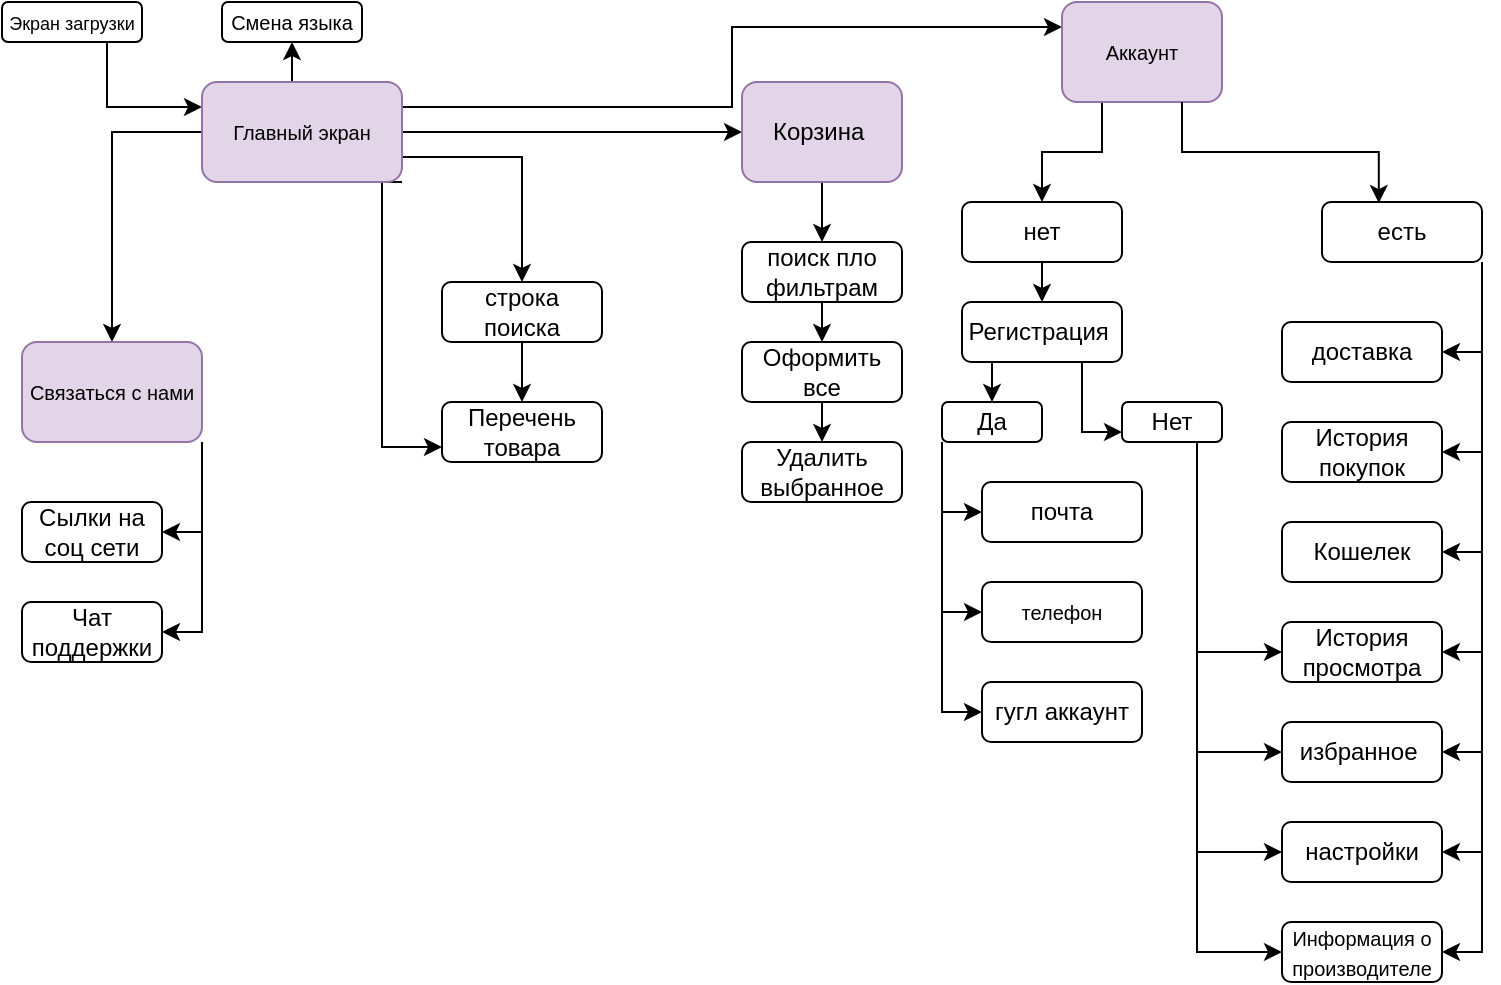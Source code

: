 <mxfile version="24.0.4" type="github">
  <diagram name="Страница — 1" id="ayewbeGo_WwrBOZi4rXz">
    <mxGraphModel dx="878" dy="2876" grid="1" gridSize="10" guides="1" tooltips="1" connect="1" arrows="1" fold="1" page="1" pageScale="1" pageWidth="827" pageHeight="1169" math="0" shadow="0">
      <root>
        <mxCell id="0" />
        <mxCell id="1" parent="0" />
        <mxCell id="pfXIOTyPjtkjjVaiKZZA-14" style="edgeStyle=orthogonalEdgeStyle;rounded=0;orthogonalLoop=1;jettySize=auto;html=1;exitX=0.75;exitY=1;exitDx=0;exitDy=0;entryX=0;entryY=0.25;entryDx=0;entryDy=0;" edge="1" parent="1" source="pfXIOTyPjtkjjVaiKZZA-1" target="pfXIOTyPjtkjjVaiKZZA-2">
          <mxGeometry relative="1" as="geometry" />
        </mxCell>
        <mxCell id="pfXIOTyPjtkjjVaiKZZA-1" value="&lt;font style=&quot;font-size: 9px;&quot;&gt;Экран загрузки&lt;/font&gt;" style="rounded=1;whiteSpace=wrap;html=1;" vertex="1" parent="1">
          <mxGeometry x="10" y="-2330" width="70" height="20" as="geometry" />
        </mxCell>
        <mxCell id="pfXIOTyPjtkjjVaiKZZA-6" style="edgeStyle=orthogonalEdgeStyle;rounded=0;orthogonalLoop=1;jettySize=auto;html=1;exitX=0.5;exitY=0;exitDx=0;exitDy=0;entryX=0.5;entryY=1;entryDx=0;entryDy=0;" edge="1" parent="1" source="pfXIOTyPjtkjjVaiKZZA-2" target="pfXIOTyPjtkjjVaiKZZA-5">
          <mxGeometry relative="1" as="geometry" />
        </mxCell>
        <mxCell id="pfXIOTyPjtkjjVaiKZZA-8" style="edgeStyle=orthogonalEdgeStyle;rounded=0;orthogonalLoop=1;jettySize=auto;html=1;exitX=0;exitY=0.5;exitDx=0;exitDy=0;" edge="1" parent="1" source="pfXIOTyPjtkjjVaiKZZA-2" target="pfXIOTyPjtkjjVaiKZZA-7">
          <mxGeometry relative="1" as="geometry" />
        </mxCell>
        <mxCell id="pfXIOTyPjtkjjVaiKZZA-55" style="edgeStyle=orthogonalEdgeStyle;rounded=0;orthogonalLoop=1;jettySize=auto;html=1;exitX=1;exitY=0.75;exitDx=0;exitDy=0;entryX=0.5;entryY=0;entryDx=0;entryDy=0;" edge="1" parent="1" source="pfXIOTyPjtkjjVaiKZZA-2" target="pfXIOTyPjtkjjVaiKZZA-38">
          <mxGeometry relative="1" as="geometry" />
        </mxCell>
        <mxCell id="pfXIOTyPjtkjjVaiKZZA-56" style="edgeStyle=orthogonalEdgeStyle;rounded=0;orthogonalLoop=1;jettySize=auto;html=1;exitX=1;exitY=1;exitDx=0;exitDy=0;entryX=0;entryY=0.75;entryDx=0;entryDy=0;" edge="1" parent="1" source="pfXIOTyPjtkjjVaiKZZA-2" target="pfXIOTyPjtkjjVaiKZZA-42">
          <mxGeometry relative="1" as="geometry">
            <Array as="points">
              <mxPoint x="200" y="-2240" />
              <mxPoint x="200" y="-2107" />
            </Array>
          </mxGeometry>
        </mxCell>
        <mxCell id="pfXIOTyPjtkjjVaiKZZA-57" style="edgeStyle=orthogonalEdgeStyle;rounded=0;orthogonalLoop=1;jettySize=auto;html=1;exitX=1;exitY=0.5;exitDx=0;exitDy=0;entryX=0;entryY=0.5;entryDx=0;entryDy=0;" edge="1" parent="1" source="pfXIOTyPjtkjjVaiKZZA-2" target="pfXIOTyPjtkjjVaiKZZA-37">
          <mxGeometry relative="1" as="geometry" />
        </mxCell>
        <mxCell id="pfXIOTyPjtkjjVaiKZZA-58" style="edgeStyle=orthogonalEdgeStyle;rounded=0;orthogonalLoop=1;jettySize=auto;html=1;exitX=1;exitY=0.25;exitDx=0;exitDy=0;entryX=0;entryY=0.25;entryDx=0;entryDy=0;" edge="1" parent="1" source="pfXIOTyPjtkjjVaiKZZA-2" target="pfXIOTyPjtkjjVaiKZZA-17">
          <mxGeometry relative="1" as="geometry" />
        </mxCell>
        <mxCell id="pfXIOTyPjtkjjVaiKZZA-2" value="&lt;font size=&quot;1&quot;&gt;Главный экран&lt;/font&gt;" style="rounded=1;whiteSpace=wrap;html=1;fillColor=#e1d5e7;strokeColor=#9673a6;" vertex="1" parent="1">
          <mxGeometry x="110" y="-2290" width="100" height="50" as="geometry" />
        </mxCell>
        <mxCell id="pfXIOTyPjtkjjVaiKZZA-5" value="&lt;font size=&quot;1&quot;&gt;Смена языка&lt;/font&gt;" style="rounded=1;whiteSpace=wrap;html=1;" vertex="1" parent="1">
          <mxGeometry x="120" y="-2330" width="70" height="20" as="geometry" />
        </mxCell>
        <mxCell id="pfXIOTyPjtkjjVaiKZZA-89" style="edgeStyle=orthogonalEdgeStyle;rounded=0;orthogonalLoop=1;jettySize=auto;html=1;exitX=1;exitY=1;exitDx=0;exitDy=0;entryX=1;entryY=0.5;entryDx=0;entryDy=0;" edge="1" parent="1" source="pfXIOTyPjtkjjVaiKZZA-7" target="pfXIOTyPjtkjjVaiKZZA-87">
          <mxGeometry relative="1" as="geometry" />
        </mxCell>
        <mxCell id="pfXIOTyPjtkjjVaiKZZA-90" style="edgeStyle=orthogonalEdgeStyle;rounded=0;orthogonalLoop=1;jettySize=auto;html=1;exitX=1;exitY=1;exitDx=0;exitDy=0;entryX=1;entryY=0.5;entryDx=0;entryDy=0;" edge="1" parent="1" source="pfXIOTyPjtkjjVaiKZZA-7" target="pfXIOTyPjtkjjVaiKZZA-88">
          <mxGeometry relative="1" as="geometry" />
        </mxCell>
        <mxCell id="pfXIOTyPjtkjjVaiKZZA-7" value="&lt;font size=&quot;1&quot;&gt;Связаться с нами&lt;/font&gt;" style="rounded=1;whiteSpace=wrap;html=1;fillColor=#e1d5e7;strokeColor=#9673a6;" vertex="1" parent="1">
          <mxGeometry x="20" y="-2160" width="90" height="50" as="geometry" />
        </mxCell>
        <mxCell id="pfXIOTyPjtkjjVaiKZZA-62" style="edgeStyle=orthogonalEdgeStyle;rounded=0;orthogonalLoop=1;jettySize=auto;html=1;exitX=0.25;exitY=1;exitDx=0;exitDy=0;entryX=0.5;entryY=0;entryDx=0;entryDy=0;" edge="1" parent="1" source="pfXIOTyPjtkjjVaiKZZA-17" target="pfXIOTyPjtkjjVaiKZZA-32">
          <mxGeometry relative="1" as="geometry" />
        </mxCell>
        <mxCell id="pfXIOTyPjtkjjVaiKZZA-17" value="&lt;font size=&quot;1&quot;&gt;Аккаунт&lt;/font&gt;" style="rounded=1;whiteSpace=wrap;html=1;fillColor=#e1d5e7;strokeColor=#9673a6;" vertex="1" parent="1">
          <mxGeometry x="540" y="-2330" width="80" height="50" as="geometry" />
        </mxCell>
        <mxCell id="pfXIOTyPjtkjjVaiKZZA-68" style="edgeStyle=orthogonalEdgeStyle;rounded=0;orthogonalLoop=1;jettySize=auto;html=1;exitX=0.25;exitY=1;exitDx=0;exitDy=0;entryX=0.5;entryY=0;entryDx=0;entryDy=0;" edge="1" parent="1" source="pfXIOTyPjtkjjVaiKZZA-18" target="pfXIOTyPjtkjjVaiKZZA-67">
          <mxGeometry relative="1" as="geometry" />
        </mxCell>
        <mxCell id="pfXIOTyPjtkjjVaiKZZA-71" style="edgeStyle=orthogonalEdgeStyle;rounded=0;orthogonalLoop=1;jettySize=auto;html=1;exitX=0.75;exitY=1;exitDx=0;exitDy=0;entryX=0;entryY=0.75;entryDx=0;entryDy=0;" edge="1" parent="1" source="pfXIOTyPjtkjjVaiKZZA-18" target="pfXIOTyPjtkjjVaiKZZA-70">
          <mxGeometry relative="1" as="geometry" />
        </mxCell>
        <mxCell id="pfXIOTyPjtkjjVaiKZZA-18" value="Регистрация&amp;nbsp;" style="rounded=1;whiteSpace=wrap;html=1;" vertex="1" parent="1">
          <mxGeometry x="490" y="-2180" width="80" height="30" as="geometry" />
        </mxCell>
        <mxCell id="pfXIOTyPjtkjjVaiKZZA-20" value="почта" style="rounded=1;whiteSpace=wrap;html=1;" vertex="1" parent="1">
          <mxGeometry x="500" y="-2090" width="80" height="30" as="geometry" />
        </mxCell>
        <mxCell id="pfXIOTyPjtkjjVaiKZZA-22" value="&lt;font size=&quot;1&quot;&gt;телефон&lt;/font&gt;" style="rounded=1;whiteSpace=wrap;html=1;" vertex="1" parent="1">
          <mxGeometry x="500" y="-2040" width="80" height="30" as="geometry" />
        </mxCell>
        <mxCell id="pfXIOTyPjtkjjVaiKZZA-24" value="гугл аккаунт" style="rounded=1;whiteSpace=wrap;html=1;" vertex="1" parent="1">
          <mxGeometry x="500" y="-1990" width="80" height="30" as="geometry" />
        </mxCell>
        <mxCell id="pfXIOTyPjtkjjVaiKZZA-26" value="Кошелек" style="rounded=1;whiteSpace=wrap;html=1;" vertex="1" parent="1">
          <mxGeometry x="650" y="-2070" width="80" height="30" as="geometry" />
        </mxCell>
        <mxCell id="pfXIOTyPjtkjjVaiKZZA-27" value="доставка" style="rounded=1;whiteSpace=wrap;html=1;" vertex="1" parent="1">
          <mxGeometry x="650" y="-2170" width="80" height="30" as="geometry" />
        </mxCell>
        <mxCell id="pfXIOTyPjtkjjVaiKZZA-28" value="настройки" style="rounded=1;whiteSpace=wrap;html=1;" vertex="1" parent="1">
          <mxGeometry x="650" y="-1920" width="80" height="30" as="geometry" />
        </mxCell>
        <mxCell id="pfXIOTyPjtkjjVaiKZZA-29" value="История просмотра" style="rounded=1;whiteSpace=wrap;html=1;" vertex="1" parent="1">
          <mxGeometry x="650" y="-2020" width="80" height="30" as="geometry" />
        </mxCell>
        <mxCell id="pfXIOTyPjtkjjVaiKZZA-30" value="избранное&amp;nbsp;" style="rounded=1;whiteSpace=wrap;html=1;" vertex="1" parent="1">
          <mxGeometry x="650" y="-1970" width="80" height="30" as="geometry" />
        </mxCell>
        <mxCell id="pfXIOTyPjtkjjVaiKZZA-31" value="История покупок" style="rounded=1;whiteSpace=wrap;html=1;" vertex="1" parent="1">
          <mxGeometry x="650" y="-2120" width="80" height="30" as="geometry" />
        </mxCell>
        <mxCell id="pfXIOTyPjtkjjVaiKZZA-64" style="edgeStyle=orthogonalEdgeStyle;rounded=0;orthogonalLoop=1;jettySize=auto;html=1;exitX=0.5;exitY=1;exitDx=0;exitDy=0;entryX=0.5;entryY=0;entryDx=0;entryDy=0;" edge="1" parent="1" source="pfXIOTyPjtkjjVaiKZZA-32" target="pfXIOTyPjtkjjVaiKZZA-18">
          <mxGeometry relative="1" as="geometry" />
        </mxCell>
        <mxCell id="pfXIOTyPjtkjjVaiKZZA-32" value="нет" style="rounded=1;whiteSpace=wrap;html=1;" vertex="1" parent="1">
          <mxGeometry x="490" y="-2230" width="80" height="30" as="geometry" />
        </mxCell>
        <mxCell id="pfXIOTyPjtkjjVaiKZZA-76" style="edgeStyle=orthogonalEdgeStyle;rounded=0;orthogonalLoop=1;jettySize=auto;html=1;exitX=1;exitY=1;exitDx=0;exitDy=0;entryX=1;entryY=0.5;entryDx=0;entryDy=0;" edge="1" parent="1" source="pfXIOTyPjtkjjVaiKZZA-33" target="pfXIOTyPjtkjjVaiKZZA-27">
          <mxGeometry relative="1" as="geometry" />
        </mxCell>
        <mxCell id="pfXIOTyPjtkjjVaiKZZA-77" style="edgeStyle=orthogonalEdgeStyle;rounded=0;orthogonalLoop=1;jettySize=auto;html=1;exitX=1;exitY=1;exitDx=0;exitDy=0;entryX=1;entryY=0.5;entryDx=0;entryDy=0;" edge="1" parent="1" source="pfXIOTyPjtkjjVaiKZZA-33" target="pfXIOTyPjtkjjVaiKZZA-31">
          <mxGeometry relative="1" as="geometry" />
        </mxCell>
        <mxCell id="pfXIOTyPjtkjjVaiKZZA-78" style="edgeStyle=orthogonalEdgeStyle;rounded=0;orthogonalLoop=1;jettySize=auto;html=1;exitX=1;exitY=1;exitDx=0;exitDy=0;entryX=1;entryY=0.5;entryDx=0;entryDy=0;" edge="1" parent="1" source="pfXIOTyPjtkjjVaiKZZA-33" target="pfXIOTyPjtkjjVaiKZZA-30">
          <mxGeometry relative="1" as="geometry" />
        </mxCell>
        <mxCell id="pfXIOTyPjtkjjVaiKZZA-79" style="edgeStyle=orthogonalEdgeStyle;rounded=0;orthogonalLoop=1;jettySize=auto;html=1;exitX=1;exitY=1;exitDx=0;exitDy=0;entryX=1;entryY=0.5;entryDx=0;entryDy=0;" edge="1" parent="1" source="pfXIOTyPjtkjjVaiKZZA-33" target="pfXIOTyPjtkjjVaiKZZA-29">
          <mxGeometry relative="1" as="geometry" />
        </mxCell>
        <mxCell id="pfXIOTyPjtkjjVaiKZZA-82" style="edgeStyle=orthogonalEdgeStyle;rounded=0;orthogonalLoop=1;jettySize=auto;html=1;exitX=1;exitY=1;exitDx=0;exitDy=0;entryX=1;entryY=0.5;entryDx=0;entryDy=0;" edge="1" parent="1" source="pfXIOTyPjtkjjVaiKZZA-33" target="pfXIOTyPjtkjjVaiKZZA-26">
          <mxGeometry relative="1" as="geometry" />
        </mxCell>
        <mxCell id="pfXIOTyPjtkjjVaiKZZA-83" style="edgeStyle=orthogonalEdgeStyle;rounded=0;orthogonalLoop=1;jettySize=auto;html=1;exitX=1;exitY=1;exitDx=0;exitDy=0;entryX=1;entryY=0.5;entryDx=0;entryDy=0;" edge="1" parent="1" source="pfXIOTyPjtkjjVaiKZZA-33" target="pfXIOTyPjtkjjVaiKZZA-28">
          <mxGeometry relative="1" as="geometry" />
        </mxCell>
        <mxCell id="pfXIOTyPjtkjjVaiKZZA-92" style="edgeStyle=orthogonalEdgeStyle;rounded=0;orthogonalLoop=1;jettySize=auto;html=1;exitX=1;exitY=1;exitDx=0;exitDy=0;entryX=1;entryY=0.5;entryDx=0;entryDy=0;" edge="1" parent="1" source="pfXIOTyPjtkjjVaiKZZA-33" target="pfXIOTyPjtkjjVaiKZZA-91">
          <mxGeometry relative="1" as="geometry" />
        </mxCell>
        <mxCell id="pfXIOTyPjtkjjVaiKZZA-33" value="есть" style="rounded=1;whiteSpace=wrap;html=1;" vertex="1" parent="1">
          <mxGeometry x="670" y="-2230" width="80" height="30" as="geometry" />
        </mxCell>
        <mxCell id="pfXIOTyPjtkjjVaiKZZA-59" style="edgeStyle=orthogonalEdgeStyle;rounded=0;orthogonalLoop=1;jettySize=auto;html=1;exitX=0.5;exitY=1;exitDx=0;exitDy=0;entryX=0.5;entryY=0;entryDx=0;entryDy=0;" edge="1" parent="1" source="pfXIOTyPjtkjjVaiKZZA-37" target="pfXIOTyPjtkjjVaiKZZA-39">
          <mxGeometry relative="1" as="geometry" />
        </mxCell>
        <mxCell id="pfXIOTyPjtkjjVaiKZZA-37" value="Корзина&amp;nbsp;" style="rounded=1;whiteSpace=wrap;html=1;fillColor=#e1d5e7;strokeColor=#9673a6;" vertex="1" parent="1">
          <mxGeometry x="380" y="-2290" width="80" height="50" as="geometry" />
        </mxCell>
        <mxCell id="pfXIOTyPjtkjjVaiKZZA-52" style="edgeStyle=orthogonalEdgeStyle;rounded=0;orthogonalLoop=1;jettySize=auto;html=1;exitX=0.5;exitY=1;exitDx=0;exitDy=0;" edge="1" parent="1" source="pfXIOTyPjtkjjVaiKZZA-38" target="pfXIOTyPjtkjjVaiKZZA-42">
          <mxGeometry relative="1" as="geometry" />
        </mxCell>
        <mxCell id="pfXIOTyPjtkjjVaiKZZA-38" value="строка поиска" style="rounded=1;whiteSpace=wrap;html=1;" vertex="1" parent="1">
          <mxGeometry x="230" y="-2190" width="80" height="30" as="geometry" />
        </mxCell>
        <mxCell id="pfXIOTyPjtkjjVaiKZZA-60" style="edgeStyle=orthogonalEdgeStyle;rounded=0;orthogonalLoop=1;jettySize=auto;html=1;exitX=0.5;exitY=1;exitDx=0;exitDy=0;entryX=0.5;entryY=0;entryDx=0;entryDy=0;" edge="1" parent="1" source="pfXIOTyPjtkjjVaiKZZA-39" target="pfXIOTyPjtkjjVaiKZZA-40">
          <mxGeometry relative="1" as="geometry" />
        </mxCell>
        <mxCell id="pfXIOTyPjtkjjVaiKZZA-39" value="поиск пло фильтрам" style="rounded=1;whiteSpace=wrap;html=1;" vertex="1" parent="1">
          <mxGeometry x="380" y="-2210" width="80" height="30" as="geometry" />
        </mxCell>
        <mxCell id="pfXIOTyPjtkjjVaiKZZA-61" style="edgeStyle=orthogonalEdgeStyle;rounded=0;orthogonalLoop=1;jettySize=auto;html=1;exitX=0.5;exitY=1;exitDx=0;exitDy=0;entryX=0.5;entryY=0;entryDx=0;entryDy=0;" edge="1" parent="1" source="pfXIOTyPjtkjjVaiKZZA-40" target="pfXIOTyPjtkjjVaiKZZA-41">
          <mxGeometry relative="1" as="geometry" />
        </mxCell>
        <mxCell id="pfXIOTyPjtkjjVaiKZZA-40" value="Оформить все" style="rounded=1;whiteSpace=wrap;html=1;" vertex="1" parent="1">
          <mxGeometry x="380" y="-2160" width="80" height="30" as="geometry" />
        </mxCell>
        <mxCell id="pfXIOTyPjtkjjVaiKZZA-41" value="Удалить выбранное" style="rounded=1;whiteSpace=wrap;html=1;" vertex="1" parent="1">
          <mxGeometry x="380" y="-2110" width="80" height="30" as="geometry" />
        </mxCell>
        <mxCell id="pfXIOTyPjtkjjVaiKZZA-42" value="Перечень товара" style="rounded=1;whiteSpace=wrap;html=1;" vertex="1" parent="1">
          <mxGeometry x="230" y="-2130" width="80" height="30" as="geometry" />
        </mxCell>
        <mxCell id="pfXIOTyPjtkjjVaiKZZA-63" style="edgeStyle=orthogonalEdgeStyle;rounded=0;orthogonalLoop=1;jettySize=auto;html=1;exitX=0.75;exitY=1;exitDx=0;exitDy=0;entryX=0.355;entryY=0.017;entryDx=0;entryDy=0;entryPerimeter=0;" edge="1" parent="1" source="pfXIOTyPjtkjjVaiKZZA-17" target="pfXIOTyPjtkjjVaiKZZA-33">
          <mxGeometry relative="1" as="geometry" />
        </mxCell>
        <mxCell id="pfXIOTyPjtkjjVaiKZZA-73" style="edgeStyle=orthogonalEdgeStyle;rounded=0;orthogonalLoop=1;jettySize=auto;html=1;exitX=0;exitY=1;exitDx=0;exitDy=0;entryX=0;entryY=0.5;entryDx=0;entryDy=0;" edge="1" parent="1" source="pfXIOTyPjtkjjVaiKZZA-67" target="pfXIOTyPjtkjjVaiKZZA-24">
          <mxGeometry relative="1" as="geometry" />
        </mxCell>
        <mxCell id="pfXIOTyPjtkjjVaiKZZA-74" style="edgeStyle=orthogonalEdgeStyle;rounded=0;orthogonalLoop=1;jettySize=auto;html=1;exitX=0;exitY=1;exitDx=0;exitDy=0;entryX=0;entryY=0.5;entryDx=0;entryDy=0;" edge="1" parent="1" source="pfXIOTyPjtkjjVaiKZZA-67" target="pfXIOTyPjtkjjVaiKZZA-20">
          <mxGeometry relative="1" as="geometry" />
        </mxCell>
        <mxCell id="pfXIOTyPjtkjjVaiKZZA-75" style="edgeStyle=orthogonalEdgeStyle;rounded=0;orthogonalLoop=1;jettySize=auto;html=1;exitX=0;exitY=1;exitDx=0;exitDy=0;entryX=0;entryY=0.5;entryDx=0;entryDy=0;" edge="1" parent="1" source="pfXIOTyPjtkjjVaiKZZA-67" target="pfXIOTyPjtkjjVaiKZZA-22">
          <mxGeometry relative="1" as="geometry" />
        </mxCell>
        <mxCell id="pfXIOTyPjtkjjVaiKZZA-67" value="Да" style="rounded=1;whiteSpace=wrap;html=1;" vertex="1" parent="1">
          <mxGeometry x="480" y="-2130" width="50" height="20" as="geometry" />
        </mxCell>
        <mxCell id="pfXIOTyPjtkjjVaiKZZA-84" style="edgeStyle=orthogonalEdgeStyle;rounded=0;orthogonalLoop=1;jettySize=auto;html=1;exitX=0.75;exitY=1;exitDx=0;exitDy=0;entryX=0;entryY=0.5;entryDx=0;entryDy=0;" edge="1" parent="1" source="pfXIOTyPjtkjjVaiKZZA-70" target="pfXIOTyPjtkjjVaiKZZA-30">
          <mxGeometry relative="1" as="geometry" />
        </mxCell>
        <mxCell id="pfXIOTyPjtkjjVaiKZZA-85" style="edgeStyle=orthogonalEdgeStyle;rounded=0;orthogonalLoop=1;jettySize=auto;html=1;exitX=0.75;exitY=1;exitDx=0;exitDy=0;entryX=0;entryY=0.5;entryDx=0;entryDy=0;" edge="1" parent="1" source="pfXIOTyPjtkjjVaiKZZA-70" target="pfXIOTyPjtkjjVaiKZZA-29">
          <mxGeometry relative="1" as="geometry" />
        </mxCell>
        <mxCell id="pfXIOTyPjtkjjVaiKZZA-86" style="edgeStyle=orthogonalEdgeStyle;rounded=0;orthogonalLoop=1;jettySize=auto;html=1;exitX=0.75;exitY=1;exitDx=0;exitDy=0;entryX=0;entryY=0.5;entryDx=0;entryDy=0;" edge="1" parent="1" source="pfXIOTyPjtkjjVaiKZZA-70" target="pfXIOTyPjtkjjVaiKZZA-28">
          <mxGeometry relative="1" as="geometry" />
        </mxCell>
        <mxCell id="pfXIOTyPjtkjjVaiKZZA-93" style="edgeStyle=orthogonalEdgeStyle;rounded=0;orthogonalLoop=1;jettySize=auto;html=1;exitX=0.75;exitY=1;exitDx=0;exitDy=0;entryX=0;entryY=0.5;entryDx=0;entryDy=0;" edge="1" parent="1" source="pfXIOTyPjtkjjVaiKZZA-70" target="pfXIOTyPjtkjjVaiKZZA-91">
          <mxGeometry relative="1" as="geometry" />
        </mxCell>
        <mxCell id="pfXIOTyPjtkjjVaiKZZA-70" value="Нет" style="rounded=1;whiteSpace=wrap;html=1;" vertex="1" parent="1">
          <mxGeometry x="570" y="-2130" width="50" height="20" as="geometry" />
        </mxCell>
        <mxCell id="pfXIOTyPjtkjjVaiKZZA-87" value="Сылки на соц сети" style="rounded=1;whiteSpace=wrap;html=1;" vertex="1" parent="1">
          <mxGeometry x="20" y="-2080" width="70" height="30" as="geometry" />
        </mxCell>
        <mxCell id="pfXIOTyPjtkjjVaiKZZA-88" value="Чат поддержки" style="rounded=1;whiteSpace=wrap;html=1;" vertex="1" parent="1">
          <mxGeometry x="20" y="-2030" width="70" height="30" as="geometry" />
        </mxCell>
        <mxCell id="pfXIOTyPjtkjjVaiKZZA-91" value="&lt;font size=&quot;1&quot;&gt;Информация о производителе&lt;/font&gt;" style="rounded=1;whiteSpace=wrap;html=1;" vertex="1" parent="1">
          <mxGeometry x="650" y="-1870" width="80" height="30" as="geometry" />
        </mxCell>
      </root>
    </mxGraphModel>
  </diagram>
</mxfile>
